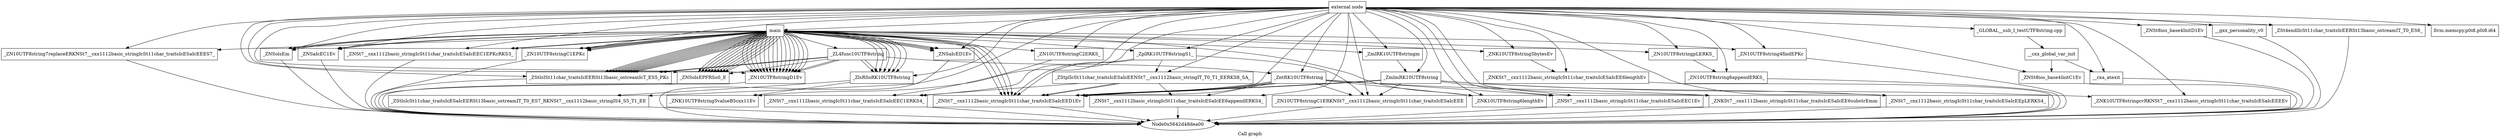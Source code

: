 digraph "Call graph" {
	label="Call graph";

	Node0x5642d48de930 [shape=record,label="{external node}"];
	Node0x5642d48de930 -> Node0x5642d48dfaa0;
	Node0x5642d48de930 -> Node0x5642d48c86b0;
	Node0x5642d48de930 -> Node0x5642d48e0670;
	Node0x5642d48de930 -> Node0x5642d48d0890;
	Node0x5642d48de930 -> Node0x5642d48cde20;
	Node0x5642d48de930 -> Node0x5642d48e8cc0;
	Node0x5642d48de930 -> Node0x5642d48c3e10;
	Node0x5642d48de930 -> Node0x5642d48cbe10;
	Node0x5642d48de930 -> Node0x5642d48d8170;
	Node0x5642d48de930 -> Node0x5642d489a660;
	Node0x5642d48de930 -> Node0x5642d48cd4d0;
	Node0x5642d48de930 -> Node0x5642d48d7e70;
	Node0x5642d48de930 -> Node0x5642d48c88f0;
	Node0x5642d48de930 -> Node0x5642d48cbb90;
	Node0x5642d48de930 -> Node0x5642d48c8ff0;
	Node0x5642d48de930 -> Node0x5642d48ccd90;
	Node0x5642d48de930 -> Node0x5642d48ce8a0;
	Node0x5642d48de930 -> Node0x5642d48cf1d0;
	Node0x5642d48de930 -> Node0x5642d48cdb40;
	Node0x5642d48de930 -> Node0x5642d48ccb40;
	Node0x5642d48de930 -> Node0x5642d48cd8a0;
	Node0x5642d48de930 -> Node0x5642d48ce390;
	Node0x5642d48de930 -> Node0x5642d48e5100;
	Node0x5642d48de930 -> Node0x5642d48de290;
	Node0x5642d48de930 -> Node0x5642d489a5c0;
	Node0x5642d48de930 -> Node0x5642d48e41f0;
	Node0x5642d48de930 -> Node0x5642d489a730;
	Node0x5642d48de930 -> Node0x5642d48bcd80;
	Node0x5642d48de930 -> Node0x5642d48bce20;
	Node0x5642d48de930 -> Node0x5642d48bd040;
	Node0x5642d48de930 -> Node0x5642d48bd170;
	Node0x5642d48de930 -> Node0x5642d48bce90;
	Node0x5642d48de930 -> Node0x5642d48bcf30;
	Node0x5642d48de930 -> Node0x5642d48bda80;
	Node0x5642d48de930 -> Node0x5642d48bdb20;
	Node0x5642d48de930 -> Node0x5642d48bdab0;
	Node0x5642d48de930 -> Node0x5642d48bcf90;
	Node0x5642d48de930 -> Node0x5642d48bdbf0;
	Node0x5642d48de930 -> Node0x5642d48bfe00;
	Node0x5642d48de930 -> Node0x5642d48bfe70;
	Node0x5642d48bfe70 [shape=record,label="{_GLOBAL__sub_I_testUTF8string.cpp}"];
	Node0x5642d48bfe70 -> Node0x5642d48df390;
	Node0x5642d48df390 [shape=record,label="{__cxx_global_var_init}"];
	Node0x5642d48df390 -> Node0x5642d48dfaa0;
	Node0x5642d48df390 -> Node0x5642d48e0670;
	Node0x5642d48dfaa0 [shape=record,label="{_ZNSt8ios_base4InitC1Ev}"];
	Node0x5642d48dfaa0 -> Node0x5642d48dea00;
	Node0x5642d48c86b0 [shape=record,label="{_ZNSt8ios_base4InitD1Ev}"];
	Node0x5642d48c86b0 -> Node0x5642d48dea00;
	Node0x5642d48e0670 [shape=record,label="{__cxa_atexit}"];
	Node0x5642d48e0670 -> Node0x5642d48dea00;
	Node0x5642d48e8cc0 [shape=record,label="{__gxx_personality_v0}"];
	Node0x5642d48e8cc0 -> Node0x5642d48dea00;
	Node0x5642d48d0890 [shape=record,label="{main}"];
	Node0x5642d48d0890 -> Node0x5642d48cde20;
	Node0x5642d48d0890 -> Node0x5642d48cde20;
	Node0x5642d48d0890 -> Node0x5642d48cde20;
	Node0x5642d48d0890 -> Node0x5642d48cde20;
	Node0x5642d48d0890 -> Node0x5642d48cbe10;
	Node0x5642d48d0890 -> Node0x5642d48c3e10;
	Node0x5642d48d0890 -> Node0x5642d48d8170;
	Node0x5642d48d0890 -> Node0x5642d48cbe10;
	Node0x5642d48d0890 -> Node0x5642d48d7e70;
	Node0x5642d48d0890 -> Node0x5642d48cd4d0;
	Node0x5642d48d0890 -> Node0x5642d48d8170;
	Node0x5642d48d0890 -> Node0x5642d48cbe10;
	Node0x5642d48d0890 -> Node0x5642d48c88f0;
	Node0x5642d48d0890 -> Node0x5642d48cd4d0;
	Node0x5642d48d0890 -> Node0x5642d48d8170;
	Node0x5642d48d0890 -> Node0x5642d48cbe10;
	Node0x5642d48d0890 -> Node0x5642d48cbb90;
	Node0x5642d48d0890 -> Node0x5642d48cd4d0;
	Node0x5642d48d0890 -> Node0x5642d48d8170;
	Node0x5642d48d0890 -> Node0x5642d48cbe10;
	Node0x5642d48d0890 -> Node0x5642d48c3e10;
	Node0x5642d48d0890 -> Node0x5642d48d8170;
	Node0x5642d48d0890 -> Node0x5642d48ccd90;
	Node0x5642d48d0890 -> Node0x5642d48ce8a0;
	Node0x5642d48d0890 -> Node0x5642d48ccd90;
	Node0x5642d48d0890 -> Node0x5642d48ce8a0;
	Node0x5642d48d0890 -> Node0x5642d48c8ff0;
	Node0x5642d48d0890 -> Node0x5642d48cf1d0;
	Node0x5642d48d0890 -> Node0x5642d48cdb40;
	Node0x5642d48d0890 -> Node0x5642d48cf1d0;
	Node0x5642d48d0890 -> Node0x5642d48cdb40;
	Node0x5642d48d0890 -> Node0x5642d48cbe10;
	Node0x5642d48d0890 -> Node0x5642d48c3e10;
	Node0x5642d48d0890 -> Node0x5642d48d8170;
	Node0x5642d48d0890 -> Node0x5642d48cbe10;
	Node0x5642d48d0890 -> Node0x5642d48ccb40;
	Node0x5642d48d0890 -> Node0x5642d48c3e10;
	Node0x5642d48d0890 -> Node0x5642d48d8170;
	Node0x5642d48d0890 -> Node0x5642d48cd8a0;
	Node0x5642d48d0890 -> Node0x5642d48cbe10;
	Node0x5642d48d0890 -> Node0x5642d48d8170;
	Node0x5642d48d0890 -> Node0x5642d48cde20;
	Node0x5642d48d0890 -> Node0x5642d48ce390;
	Node0x5642d48d0890 -> Node0x5642d48cd8a0;
	Node0x5642d48d0890 -> Node0x5642d48cbe10;
	Node0x5642d48d0890 -> Node0x5642d48c3e10;
	Node0x5642d48d0890 -> Node0x5642d48d8170;
	Node0x5642d48d0890 -> Node0x5642d48cbe10;
	Node0x5642d48d0890 -> Node0x5642d48e5100;
	Node0x5642d48d0890 -> Node0x5642d48c3e10;
	Node0x5642d48d0890 -> Node0x5642d48cbe10;
	Node0x5642d48d0890 -> Node0x5642d48d8170;
	Node0x5642d48d0890 -> Node0x5642d48cd8a0;
	Node0x5642d48d0890 -> Node0x5642d48de290;
	Node0x5642d48d0890 -> Node0x5642d48eb220;
	Node0x5642d48d0890 -> Node0x5642d48cd8a0;
	Node0x5642d48d0890 -> Node0x5642d48cd8a0;
	Node0x5642d48d0890 -> Node0x5642d48cd8a0;
	Node0x5642d48d0890 -> Node0x5642d48cd8a0;
	Node0x5642d48d0890 -> Node0x5642d48cd8a0;
	Node0x5642d48d0890 -> Node0x5642d48cf1d0;
	Node0x5642d48d0890 -> Node0x5642d48cdb40;
	Node0x5642d48d0890 -> Node0x5642d48cf1d0;
	Node0x5642d48d0890 -> Node0x5642d48cdb40;
	Node0x5642d48d0890 -> Node0x5642d48cd8a0;
	Node0x5642d48d0890 -> Node0x5642d48cd8a0;
	Node0x5642d48d0890 -> Node0x5642d48cd8a0;
	Node0x5642d48d0890 -> Node0x5642d48cd8a0;
	Node0x5642d48d0890 -> Node0x5642d48cd8a0;
	Node0x5642d48d0890 -> Node0x5642d48cd8a0;
	Node0x5642d48d0890 -> Node0x5642d48cd8a0;
	Node0x5642d48d0890 -> Node0x5642d48cd8a0;
	Node0x5642d48cde20 [shape=record,label="{_ZN10UTF8stringC1EPKc}"];
	Node0x5642d48cde20 -> Node0x5642d48dea00;
	Node0x5642d48cbe10 [shape=record,label="{_ZStlsISt11char_traitsIcEERSt13basic_ostreamIcT_ES5_PKc}"];
	Node0x5642d48cbe10 -> Node0x5642d48dea00;
	Node0x5642d48c3e10 [shape=record,label="{_ZlsRSoRK10UTF8string}"];
	Node0x5642d48c3e10 -> Node0x5642d48e41f0;
	Node0x5642d48c3e10 -> Node0x5642d489a5c0;
	Node0x5642d489a660 [shape=record,label="{_ZSt4endlIcSt11char_traitsIcEERSt13basic_ostreamIT_T0_ES6_}"];
	Node0x5642d489a660 -> Node0x5642d48dea00;
	Node0x5642d48d8170 [shape=record,label="{_ZNSolsEPFRSoS_E}"];
	Node0x5642d48d8170 -> Node0x5642d48dea00;
	Node0x5642d48d7e70 [shape=record,label="{_ZNK10UTF8string5bytesEv}"];
	Node0x5642d48d7e70 -> Node0x5642d489a730;
	Node0x5642d48cd4d0 [shape=record,label="{_ZNSolsEm}"];
	Node0x5642d48cd4d0 -> Node0x5642d48dea00;
	Node0x5642d48c88f0 [shape=record,label="{_ZNK10UTF8string6lengthEv}"];
	Node0x5642d48cbb90 [shape=record,label="{_ZN10UTF8string4findEPKc}"];
	Node0x5642d48cbb90 -> Node0x5642d48dea00;
	Node0x5642d48ccd90 [shape=record,label="{_ZNSaIcEC1Ev}"];
	Node0x5642d48ccd90 -> Node0x5642d48dea00;
	Node0x5642d48ce8a0 [shape=record,label="{_ZNSt7__cxx1112basic_stringIcSt11char_traitsIcESaIcEEC1EPKcRKS3_}"];
	Node0x5642d48ce8a0 -> Node0x5642d48dea00;
	Node0x5642d48c8ff0 [shape=record,label="{_ZN10UTF8string7replaceERKNSt7__cxx1112basic_stringIcSt11char_traitsIcESaIcEEES7_}"];
	Node0x5642d48c8ff0 -> Node0x5642d48dea00;
	Node0x5642d48cf1d0 [shape=record,label="{_ZNSt7__cxx1112basic_stringIcSt11char_traitsIcESaIcEED1Ev}"];
	Node0x5642d48cf1d0 -> Node0x5642d48dea00;
	Node0x5642d48cdb40 [shape=record,label="{_ZNSaIcED1Ev}"];
	Node0x5642d48cdb40 -> Node0x5642d48dea00;
	Node0x5642d48ccb40 [shape=record,label="{_ZplRK10UTF8stringS1_}"];
	Node0x5642d48ccb40 -> Node0x5642d48bcd80;
	Node0x5642d48ccb40 -> Node0x5642d48bce20;
	Node0x5642d48ccb40 -> Node0x5642d48cf1d0;
	Node0x5642d48ccb40 -> Node0x5642d48cf1d0;
	Node0x5642d48cd8a0 [shape=record,label="{_ZN10UTF8stringD1Ev}"];
	Node0x5642d48cd8a0 -> Node0x5642d48dea00;
	Node0x5642d48ce390 [shape=record,label="{_ZN10UTF8stringpLERKS_}"];
	Node0x5642d48ce390 -> Node0x5642d48bce90;
	Node0x5642d48e5100 [shape=record,label="{_ZmlRK10UTF8stringm}"];
	Node0x5642d48e5100 -> Node0x5642d48bcf30;
	Node0x5642d48de290 [shape=record,label="{_ZN10UTF8stringC2ERKS_}"];
	Node0x5642d48de290 -> Node0x5642d48bd040;
	Node0x5642d48eb220 [shape=record,label="{_ZL4func10UTF8string}"];
	Node0x5642d48eb220 -> Node0x5642d48cbe10;
	Node0x5642d48eb220 -> Node0x5642d48c3e10;
	Node0x5642d48eb220 -> Node0x5642d48cbe10;
	Node0x5642d48eb220 -> Node0x5642d48bcf90;
	Node0x5642d48eb220 -> Node0x5642d48c3e10;
	Node0x5642d48eb220 -> Node0x5642d48d8170;
	Node0x5642d48eb220 -> Node0x5642d48cd8a0;
	Node0x5642d48eb220 -> Node0x5642d48cd8a0;
	Node0x5642d48e41f0 [shape=record,label="{_ZNK10UTF8string5valueB5cxx11Ev}"];
	Node0x5642d489a5c0 [shape=record,label="{_ZStlsIcSt11char_traitsIcESaIcEERSt13basic_ostreamIT_T0_ES7_RKNSt7__cxx1112basic_stringIS4_S5_T1_EE}"];
	Node0x5642d489a5c0 -> Node0x5642d48dea00;
	Node0x5642d489a730 [shape=record,label="{_ZNKSt7__cxx1112basic_stringIcSt11char_traitsIcESaIcEE6lengthEv}"];
	Node0x5642d489a730 -> Node0x5642d48dea00;
	Node0x5642d48bcd80 [shape=record,label="{_ZStplIcSt11char_traitsIcESaIcEENSt7__cxx1112basic_stringIT_T0_T1_EERKS8_SA_}"];
	Node0x5642d48bcd80 -> Node0x5642d48bd040;
	Node0x5642d48bcd80 -> Node0x5642d48bd170;
	Node0x5642d48bcd80 -> Node0x5642d48cf1d0;
	Node0x5642d48bcd80 -> Node0x5642d48cf1d0;
	Node0x5642d48bce20 [shape=record,label="{_ZN10UTF8stringC1ERKNSt7__cxx1112basic_stringIcSt11char_traitsIcESaIcEEE}"];
	Node0x5642d48bce20 -> Node0x5642d48dea00;
	Node0x5642d48bce90 [shape=record,label="{_ZN10UTF8string6appendERKS_}"];
	Node0x5642d48bce90 -> Node0x5642d48dea00;
	Node0x5642d48bcf30 [shape=record,label="{_ZmlmRK10UTF8string}"];
	Node0x5642d48bcf30 -> Node0x5642d48bda80;
	Node0x5642d48bcf30 -> Node0x5642d48bdb20;
	Node0x5642d48bcf30 -> Node0x5642d48bdab0;
	Node0x5642d48bcf30 -> Node0x5642d48cf1d0;
	Node0x5642d48bcf30 -> Node0x5642d48bce20;
	Node0x5642d48bcf30 -> Node0x5642d48cf1d0;
	Node0x5642d48bcf90 [shape=record,label="{_ZntRK10UTF8string}"];
	Node0x5642d48bcf90 -> Node0x5642d48bda80;
	Node0x5642d48bcf90 -> Node0x5642d48c88f0;
	Node0x5642d48bcf90 -> Node0x5642d48bdbf0;
	Node0x5642d48bcf90 -> Node0x5642d48bd170;
	Node0x5642d48bcf90 -> Node0x5642d48cf1d0;
	Node0x5642d48bcf90 -> Node0x5642d48cf1d0;
	Node0x5642d48bcf90 -> Node0x5642d48bce20;
	Node0x5642d48bcf90 -> Node0x5642d48cf1d0;
	Node0x5642d48bcf90 -> Node0x5642d48cf1d0;
	Node0x5642d48bd040 [shape=record,label="{_ZNSt7__cxx1112basic_stringIcSt11char_traitsIcESaIcEEC1ERKS4_}"];
	Node0x5642d48bd040 -> Node0x5642d48dea00;
	Node0x5642d48bfe00 [shape=record,label="{llvm.memcpy.p0i8.p0i8.i64}"];
	Node0x5642d48bd170 [shape=record,label="{_ZNSt7__cxx1112basic_stringIcSt11char_traitsIcESaIcEE6appendERKS4_}"];
	Node0x5642d48bd170 -> Node0x5642d48dea00;
	Node0x5642d48bdab0 [shape=record,label="{_ZNSt7__cxx1112basic_stringIcSt11char_traitsIcESaIcEEpLERKS4_}"];
	Node0x5642d48bdab0 -> Node0x5642d48dea00;
	Node0x5642d48bda80 [shape=record,label="{_ZNSt7__cxx1112basic_stringIcSt11char_traitsIcESaIcEEC1Ev}"];
	Node0x5642d48bda80 -> Node0x5642d48dea00;
	Node0x5642d48bdb20 [shape=record,label="{_ZNK10UTF8stringcvRKNSt7__cxx1112basic_stringIcSt11char_traitsIcESaIcEEEEv}"];
	Node0x5642d48bdbf0 [shape=record,label="{_ZNKSt7__cxx1112basic_stringIcSt11char_traitsIcESaIcEE6substrEmm}"];
	Node0x5642d48bdbf0 -> Node0x5642d48dea00;
}
